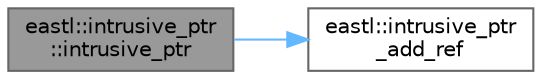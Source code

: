 digraph "eastl::intrusive_ptr::intrusive_ptr"
{
 // LATEX_PDF_SIZE
  bgcolor="transparent";
  edge [fontname=Helvetica,fontsize=10,labelfontname=Helvetica,labelfontsize=10];
  node [fontname=Helvetica,fontsize=10,shape=box,height=0.2,width=0.4];
  rankdir="LR";
  Node1 [id="Node000001",label="eastl::intrusive_ptr\l::intrusive_ptr",height=0.2,width=0.4,color="gray40", fillcolor="grey60", style="filled", fontcolor="black",tooltip=" "];
  Node1 -> Node2 [id="edge2_Node000001_Node000002",color="steelblue1",style="solid",tooltip=" "];
  Node2 [id="Node000002",label="eastl::intrusive_ptr\l_add_ref",height=0.2,width=0.4,color="grey40", fillcolor="white", style="filled",URL="$namespaceeastl.html#af26e570f0f5b8329d0eabfc030111f8b",tooltip=" "];
}
